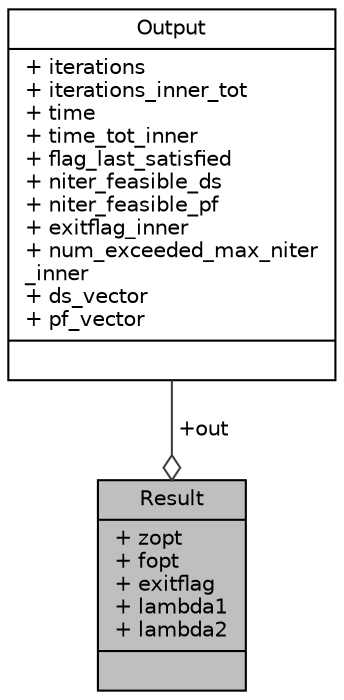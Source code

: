 digraph "Result"
{
  edge [fontname="Helvetica",fontsize="10",labelfontname="Helvetica",labelfontsize="10"];
  node [fontname="Helvetica",fontsize="10",shape=record];
  Node1 [label="{Result\n|+ zopt\l+ fopt\l+ exitflag\l+ lambda1\l+ lambda2\l|}",height=0.2,width=0.4,color="black", fillcolor="grey75", style="filled" fontcolor="black"];
  Node2 -> Node1 [color="grey25",fontsize="10",style="solid",label=" +out" ,arrowhead="odiamond",fontname="Helvetica"];
  Node2 [label="{Output\n|+ iterations\l+ iterations_inner_tot\l+ time\l+ time_tot_inner\l+ flag_last_satisfied\l+ niter_feasible_ds\l+ niter_feasible_pf\l+ exitflag_inner\l+ num_exceeded_max_niter\l_inner\l+ ds_vector\l+ pf_vector\l|}",height=0.2,width=0.4,color="black", fillcolor="white", style="filled",URL="$struct_output.html"];
}
